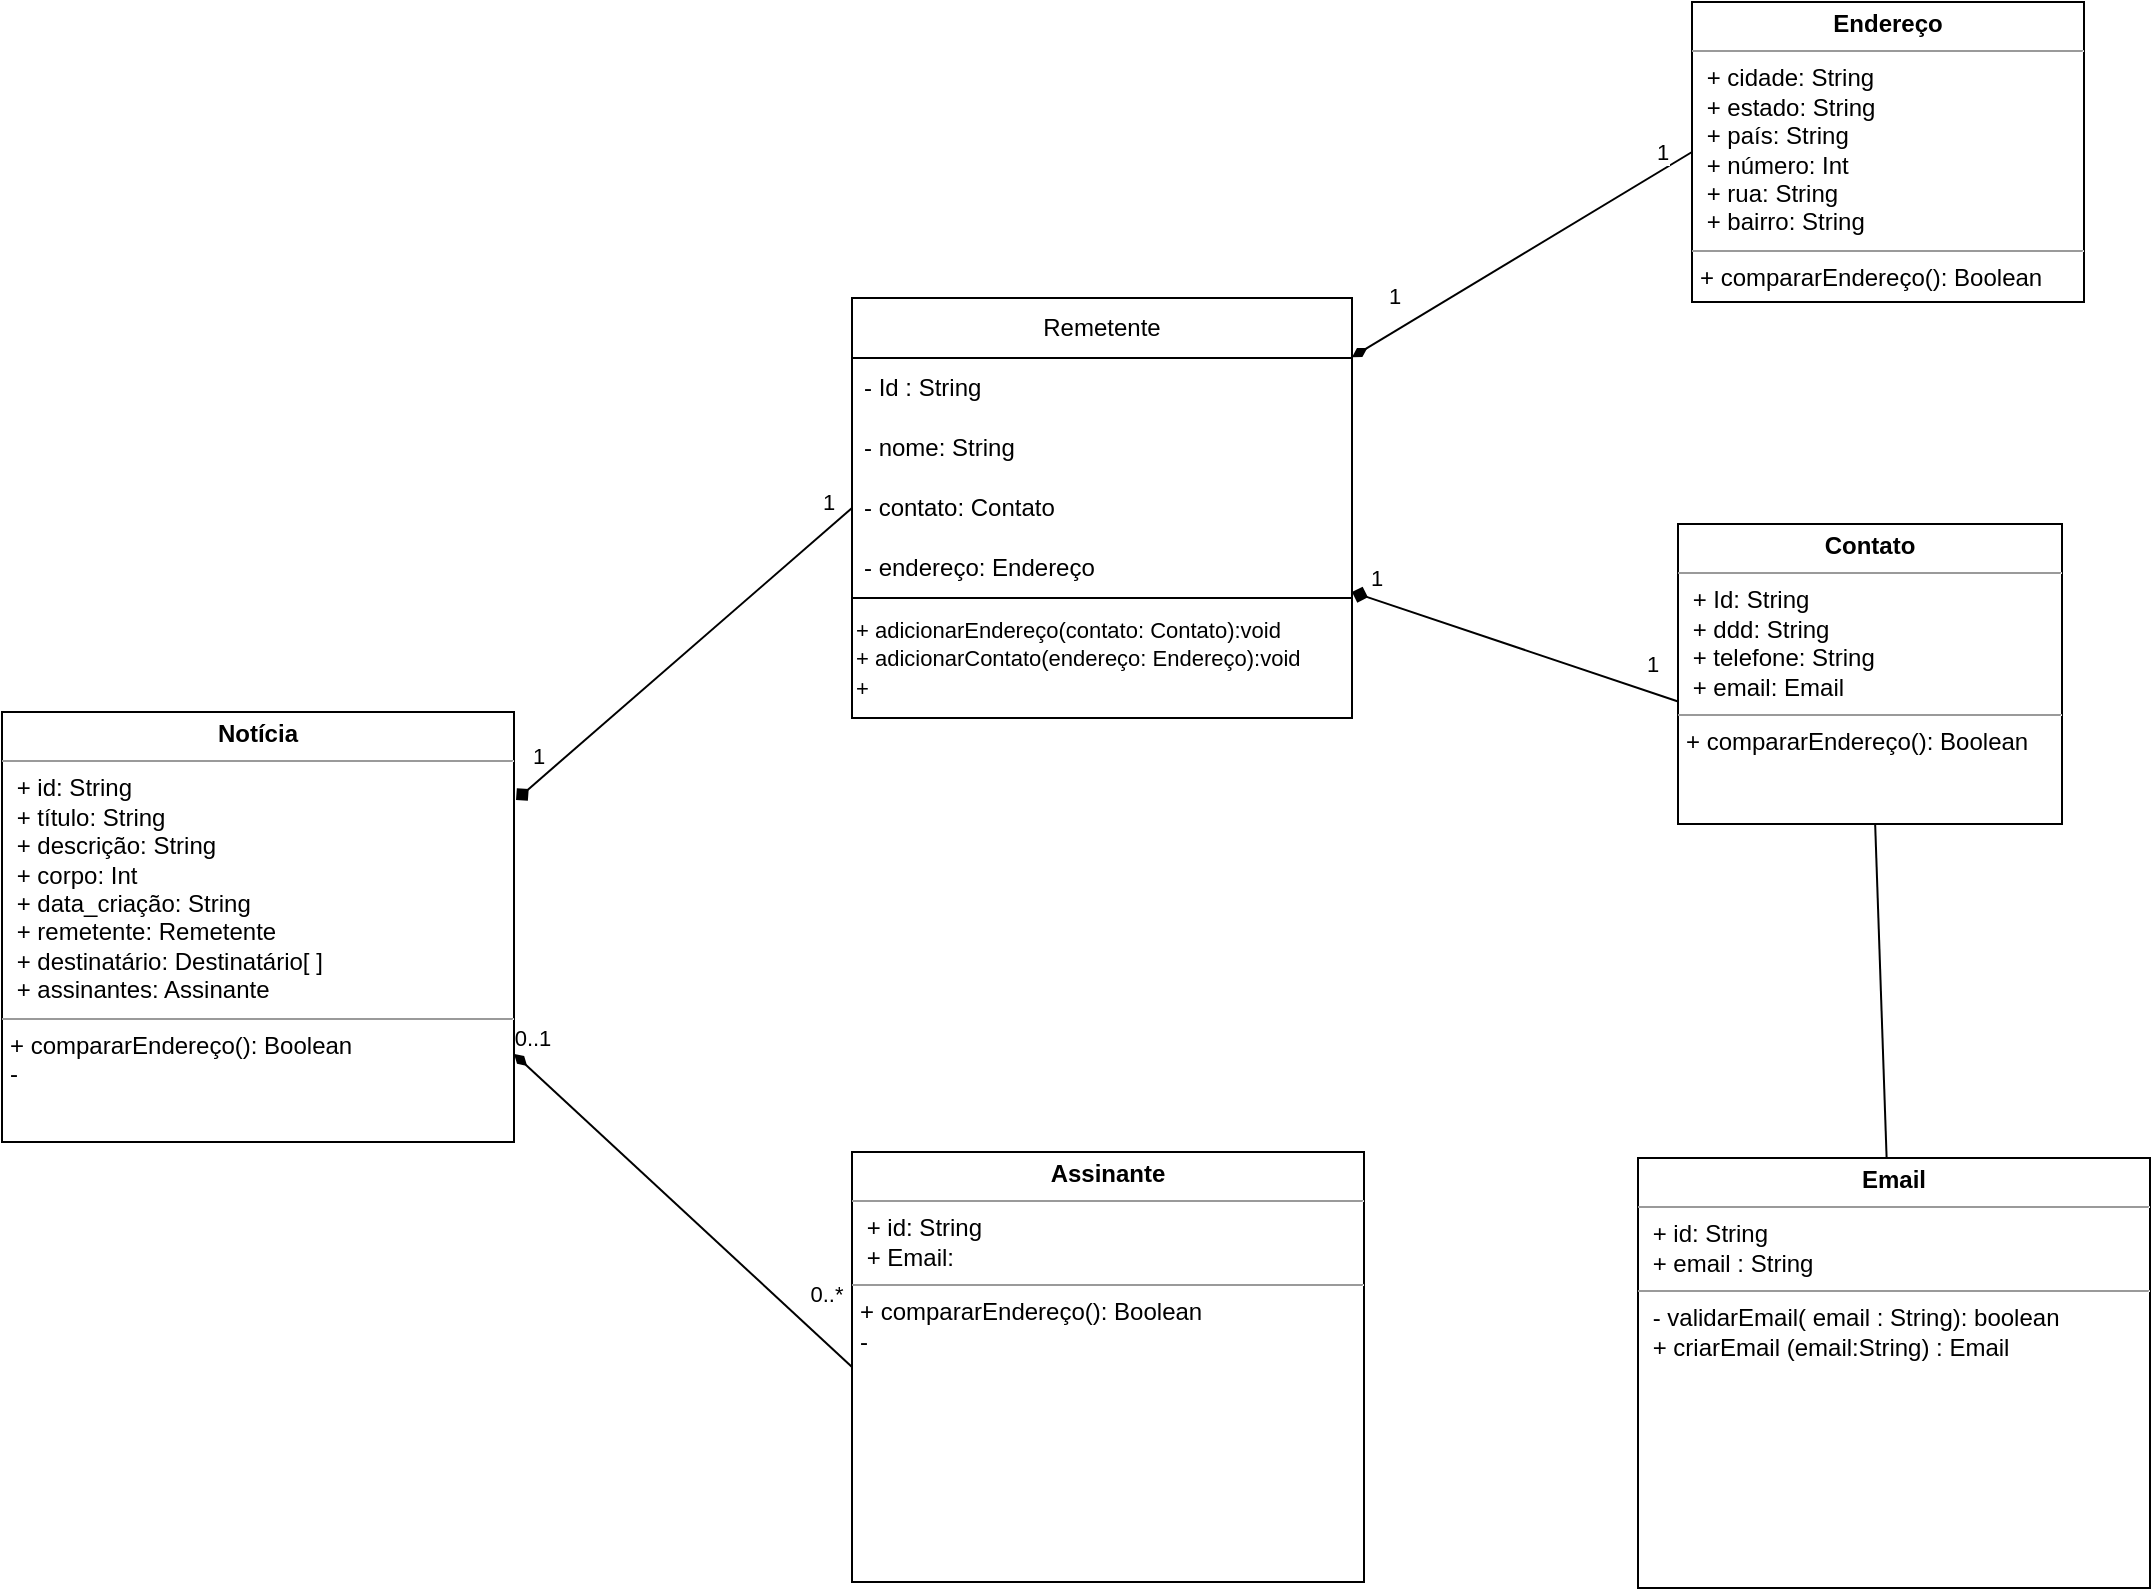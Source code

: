 <mxfile>
    <diagram id="5M3BpLJx1VpnfKbLE4GD" name="Page-1">
        <mxGraphModel dx="1690" dy="475" grid="0" gridSize="10" guides="1" tooltips="1" connect="1" arrows="1" fold="1" page="1" pageScale="1" pageWidth="850" pageHeight="1100" background="none" math="0" shadow="0">
            <root>
                <mxCell id="0"/>
                <mxCell id="1" parent="0"/>
                <mxCell id="33" style="html=1;startArrow=diamondThin;startFill=1;endArrow=none;endFill=0;entryX=0;entryY=0.5;entryDx=0;entryDy=0;" edge="1" parent="1" source="11" target="51">
                    <mxGeometry relative="1" as="geometry">
                        <mxPoint x="560" y="542.143" as="targetPoint"/>
                    </mxGeometry>
                </mxCell>
                <mxCell id="42" value="1" style="edgeLabel;html=1;align=center;verticalAlign=middle;resizable=0;points=[];" vertex="1" connectable="0" parent="33">
                    <mxGeometry x="0.552" y="1" relative="1" as="geometry">
                        <mxPoint x="23" y="-22" as="offset"/>
                    </mxGeometry>
                </mxCell>
                <mxCell id="44" value="1" style="edgeLabel;html=1;align=center;verticalAlign=middle;resizable=0;points=[];" vertex="1" connectable="0" parent="33">
                    <mxGeometry x="-0.773" y="-1" relative="1" as="geometry">
                        <mxPoint x="1" y="-20" as="offset"/>
                    </mxGeometry>
                </mxCell>
                <mxCell id="34" style="edgeStyle=none;html=1;entryX=0.008;entryY=0.595;entryDx=0;entryDy=0;endArrow=none;endFill=0;startArrow=diamond;startFill=1;entryPerimeter=0;" edge="1" parent="1" source="11" target="52">
                    <mxGeometry relative="1" as="geometry">
                        <mxPoint x="560" y="765" as="targetPoint"/>
                    </mxGeometry>
                </mxCell>
                <mxCell id="43" value="1" style="edgeLabel;html=1;align=center;verticalAlign=middle;resizable=0;points=[];" vertex="1" connectable="0" parent="34">
                    <mxGeometry x="0.575" y="1" relative="1" as="geometry">
                        <mxPoint x="20" y="-7" as="offset"/>
                    </mxGeometry>
                </mxCell>
                <mxCell id="45" value="1" style="edgeLabel;html=1;align=center;verticalAlign=middle;resizable=0;points=[];" vertex="1" connectable="0" parent="34">
                    <mxGeometry x="-0.845" y="-2" relative="1" as="geometry">
                        <mxPoint y="-13" as="offset"/>
                    </mxGeometry>
                </mxCell>
                <mxCell id="11" value="Remetente" style="swimlane;fontStyle=0;childLayout=stackLayout;horizontal=1;startSize=30;horizontalStack=0;resizeParent=1;resizeParentMax=0;resizeLast=0;collapsible=1;marginBottom=0;whiteSpace=wrap;html=1;" vertex="1" parent="1">
                    <mxGeometry x="160" y="580" width="250" height="210" as="geometry"/>
                </mxCell>
                <mxCell id="12" value="- Id : String" style="text;strokeColor=none;fillColor=none;align=left;verticalAlign=middle;spacingLeft=4;spacingRight=4;overflow=hidden;points=[[0,0.5],[1,0.5]];portConstraint=eastwest;rotatable=0;whiteSpace=wrap;html=1;" vertex="1" parent="11">
                    <mxGeometry y="30" width="250" height="30" as="geometry"/>
                </mxCell>
                <mxCell id="13" value="- nome: String" style="text;strokeColor=none;fillColor=none;align=left;verticalAlign=middle;spacingLeft=4;spacingRight=4;overflow=hidden;points=[[0,0.5],[1,0.5]];portConstraint=eastwest;rotatable=0;whiteSpace=wrap;html=1;" vertex="1" parent="11">
                    <mxGeometry y="60" width="250" height="30" as="geometry"/>
                </mxCell>
                <mxCell id="17" value="- contato: Contato" style="text;strokeColor=none;fillColor=none;align=left;verticalAlign=middle;spacingLeft=4;spacingRight=4;overflow=hidden;points=[[0,0.5],[1,0.5]];portConstraint=eastwest;rotatable=0;whiteSpace=wrap;html=1;" vertex="1" parent="11">
                    <mxGeometry y="90" width="250" height="30" as="geometry"/>
                </mxCell>
                <mxCell id="18" value="- endereço: Endereço" style="text;strokeColor=none;fillColor=none;align=left;verticalAlign=middle;spacingLeft=4;spacingRight=4;overflow=hidden;points=[[0,0.5],[1,0.5]];portConstraint=eastwest;rotatable=0;whiteSpace=wrap;html=1;" vertex="1" parent="11">
                    <mxGeometry y="120" width="250" height="30" as="geometry"/>
                </mxCell>
                <mxCell id="48" value="&lt;font style=&quot;font-size: 11px;&quot;&gt;+ adicionarEndereço(contato: Contato):void&lt;br&gt;+ adicionarContato(endereço: Endereço):void&lt;br&gt;+&amp;nbsp;&lt;br&gt;&lt;/font&gt;" style="rounded=0;whiteSpace=wrap;html=1;align=left;" vertex="1" parent="11">
                    <mxGeometry y="150" width="250" height="60" as="geometry"/>
                </mxCell>
                <mxCell id="51" value="&lt;p style=&quot;margin:0px;margin-top:4px;text-align:center;&quot;&gt;&lt;b&gt;Endereço&lt;/b&gt;&lt;/p&gt;&lt;hr size=&quot;1&quot;&gt;&lt;p style=&quot;margin:0px;margin-left:4px;&quot;&gt;&amp;nbsp;+ cidade: String&lt;br&gt;&amp;nbsp;+ estado: String&lt;br&gt;&amp;nbsp;+ país: String&lt;br&gt;&amp;nbsp;+ número: Int&lt;br&gt;&amp;nbsp;+ rua: String&lt;br&gt;&amp;nbsp;+ bairro: String&lt;br&gt;&lt;/p&gt;&lt;hr size=&quot;1&quot;&gt;&lt;p style=&quot;margin:0px;margin-left:4px;&quot;&gt;+ compararEndereço(): Boolean&lt;/p&gt;&lt;p style=&quot;margin:0px;margin-left:4px;&quot;&gt;-&amp;nbsp;&lt;/p&gt;" style="verticalAlign=top;align=left;overflow=fill;fontSize=12;fontFamily=Helvetica;html=1;" vertex="1" parent="1">
                    <mxGeometry x="580" y="432" width="196" height="150" as="geometry"/>
                </mxCell>
                <mxCell id="56" style="edgeStyle=none;html=1;fontSize=11;startArrow=none;startFill=0;endArrow=none;endFill=0;" edge="1" parent="1" source="52" target="55">
                    <mxGeometry relative="1" as="geometry"/>
                </mxCell>
                <mxCell id="52" value="&lt;p style=&quot;margin:0px;margin-top:4px;text-align:center;&quot;&gt;&lt;b&gt;Contato&lt;/b&gt;&lt;/p&gt;&lt;hr size=&quot;1&quot;&gt;&lt;p style=&quot;margin:0px;margin-left:4px;&quot;&gt;&amp;nbsp;+ Id: String&lt;br&gt;&amp;nbsp;+ ddd: String&lt;br&gt;&amp;nbsp;+ telefone: String&lt;br&gt;&amp;nbsp;+ email: Email&lt;br&gt;&lt;/p&gt;&lt;hr size=&quot;1&quot;&gt;&lt;p style=&quot;margin:0px;margin-left:4px;&quot;&gt;+ compararEndereço(): Boolean&lt;/p&gt;" style="verticalAlign=top;align=left;overflow=fill;fontSize=12;fontFamily=Helvetica;html=1;" vertex="1" parent="1">
                    <mxGeometry x="573" y="693" width="192" height="150" as="geometry"/>
                </mxCell>
                <mxCell id="57" style="edgeStyle=none;html=1;entryX=0;entryY=0.5;entryDx=0;entryDy=0;fontSize=11;startArrow=diamond;startFill=1;endArrow=none;endFill=0;" edge="1" parent="1" target="17">
                    <mxGeometry relative="1" as="geometry">
                        <mxPoint x="-8" y="831" as="sourcePoint"/>
                    </mxGeometry>
                </mxCell>
                <mxCell id="59" value="1" style="edgeLabel;html=1;align=center;verticalAlign=middle;resizable=0;points=[];fontSize=11;" vertex="1" connectable="0" parent="57">
                    <mxGeometry x="-0.824" y="-2" relative="1" as="geometry">
                        <mxPoint x="-5" y="-11" as="offset"/>
                    </mxGeometry>
                </mxCell>
                <mxCell id="63" value="1" style="edgeLabel;html=1;align=center;verticalAlign=middle;resizable=0;points=[];fontSize=11;" vertex="1" connectable="0" parent="57">
                    <mxGeometry x="0.657" y="2" relative="1" as="geometry">
                        <mxPoint x="18" y="-27" as="offset"/>
                    </mxGeometry>
                </mxCell>
                <mxCell id="58" style="edgeStyle=none;html=1;entryX=0;entryY=0.5;entryDx=0;entryDy=0;fontSize=11;startArrow=diamondThin;startFill=1;endArrow=none;endFill=0;exitX=1;exitY=0.795;exitDx=0;exitDy=0;exitPerimeter=0;" edge="1" parent="1" source="53" target="54">
                    <mxGeometry relative="1" as="geometry"/>
                </mxCell>
                <mxCell id="60" value="0..1" style="edgeLabel;html=1;align=center;verticalAlign=middle;resizable=0;points=[];fontSize=11;" vertex="1" connectable="0" parent="58">
                    <mxGeometry x="-0.848" y="-2" relative="1" as="geometry">
                        <mxPoint x="-3" y="-22" as="offset"/>
                    </mxGeometry>
                </mxCell>
                <mxCell id="62" value="0..*" style="edgeLabel;html=1;align=center;verticalAlign=middle;resizable=0;points=[];fontSize=11;" vertex="1" connectable="0" parent="58">
                    <mxGeometry x="0.602" y="2" relative="1" as="geometry">
                        <mxPoint x="19" y="-4" as="offset"/>
                    </mxGeometry>
                </mxCell>
                <mxCell id="53" value="&lt;p style=&quot;margin:0px;margin-top:4px;text-align:center;&quot;&gt;&lt;b&gt;Notícia&lt;/b&gt;&lt;/p&gt;&lt;hr size=&quot;1&quot;&gt;&lt;p style=&quot;margin:0px;margin-left:4px;&quot;&gt;&amp;nbsp;+ id: String&lt;br&gt;&amp;nbsp;+ título: String&lt;br&gt;&amp;nbsp;+ descrição: String&lt;br&gt;&amp;nbsp;+ corpo: Int&lt;br&gt;&amp;nbsp;+ data_criação: String&lt;br&gt;&amp;nbsp;+ remetente: Remetente&lt;br&gt;&lt;/p&gt;&lt;p style=&quot;margin:0px;margin-left:4px;&quot;&gt;&amp;nbsp;+ destinatário: Destinatário[ ]&lt;/p&gt;&lt;p style=&quot;margin:0px;margin-left:4px;&quot;&gt;&amp;nbsp;+ assinantes: Assinante&lt;/p&gt;&lt;hr size=&quot;1&quot;&gt;&lt;p style=&quot;margin:0px;margin-left:4px;&quot;&gt;+ compararEndereço(): Boolean&lt;/p&gt;&lt;p style=&quot;margin:0px;margin-left:4px;&quot;&gt;-&amp;nbsp;&lt;/p&gt;" style="verticalAlign=top;align=left;overflow=fill;fontSize=12;fontFamily=Helvetica;html=1;" vertex="1" parent="1">
                    <mxGeometry x="-265" y="787" width="256" height="215" as="geometry"/>
                </mxCell>
                <mxCell id="54" value="&lt;p style=&quot;margin:0px;margin-top:4px;text-align:center;&quot;&gt;&lt;b&gt;Assinante&lt;/b&gt;&lt;/p&gt;&lt;hr size=&quot;1&quot;&gt;&lt;p style=&quot;margin:0px;margin-left:4px;&quot;&gt;&amp;nbsp;+ id: String&lt;br&gt;&amp;nbsp;+ Email:&amp;nbsp;&lt;br&gt;&lt;/p&gt;&lt;hr size=&quot;1&quot;&gt;&lt;p style=&quot;margin:0px;margin-left:4px;&quot;&gt;+ compararEndereço(): Boolean&lt;/p&gt;&lt;p style=&quot;margin:0px;margin-left:4px;&quot;&gt;-&amp;nbsp;&lt;/p&gt;" style="verticalAlign=top;align=left;overflow=fill;fontSize=12;fontFamily=Helvetica;html=1;" vertex="1" parent="1">
                    <mxGeometry x="160" y="1007" width="256" height="215" as="geometry"/>
                </mxCell>
                <mxCell id="55" value="&lt;p style=&quot;margin:0px;margin-top:4px;text-align:center;&quot;&gt;&lt;b&gt;Email&lt;/b&gt;&lt;/p&gt;&lt;hr size=&quot;1&quot;&gt;&lt;p style=&quot;margin:0px;margin-left:4px;&quot;&gt;&amp;nbsp;+ id: String&lt;br&gt;&amp;nbsp;+ email : String&lt;/p&gt;&lt;hr size=&quot;1&quot;&gt;&lt;p style=&quot;margin:0px;margin-left:4px;&quot;&gt;&amp;nbsp;- validarEmail( email : String): boolean&lt;/p&gt;&lt;p style=&quot;margin:0px;margin-left:4px;&quot;&gt;&amp;nbsp;+ criarEmail (email:String) : Email&amp;nbsp;&lt;/p&gt;" style="verticalAlign=top;align=left;overflow=fill;fontSize=12;fontFamily=Helvetica;html=1;" vertex="1" parent="1">
                    <mxGeometry x="553" y="1010" width="256" height="215" as="geometry"/>
                </mxCell>
            </root>
        </mxGraphModel>
    </diagram>
</mxfile>
